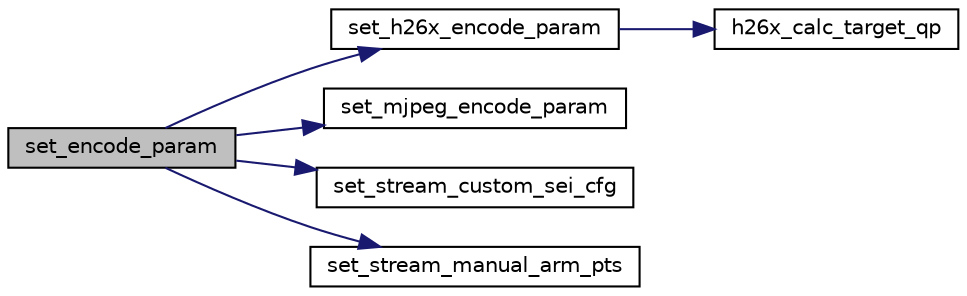 digraph "set_encode_param"
{
 // INTERACTIVE_SVG=YES
 // LATEX_PDF_SIZE
  bgcolor="transparent";
  edge [fontname="Helvetica",fontsize="10",labelfontname="Helvetica",labelfontsize="10"];
  node [fontname="Helvetica",fontsize="10",shape=record];
  rankdir="LR";
  Node1 [label="set_encode_param",height=0.2,width=0.4,color="black", fillcolor="grey75", style="filled", fontcolor="black",tooltip=" "];
  Node1 -> Node2 [color="midnightblue",fontsize="10",style="solid",fontname="Helvetica"];
  Node2 [label="set_h26x_encode_param",height=0.2,width=0.4,color="black",URL="$da/d30/stream__cfg_8c.html#a804a951335b3e7208db59b1f02fbd0fa",tooltip=" "];
  Node2 -> Node3 [color="midnightblue",fontsize="10",style="solid",fontname="Helvetica"];
  Node3 [label="h26x_calc_target_qp",height=0.2,width=0.4,color="black",URL="$da/d30/stream__cfg_8c.html#aa60f743adb4aecc1952a8890a501e8b4",tooltip=" "];
  Node1 -> Node4 [color="midnightblue",fontsize="10",style="solid",fontname="Helvetica"];
  Node4 [label="set_mjpeg_encode_param",height=0.2,width=0.4,color="black",URL="$da/d30/stream__cfg_8c.html#a416c46cb881e5af51ec1de1d33909598",tooltip=" "];
  Node1 -> Node5 [color="midnightblue",fontsize="10",style="solid",fontname="Helvetica"];
  Node5 [label="set_stream_custom_sei_cfg",height=0.2,width=0.4,color="black",URL="$da/d30/stream__cfg_8c.html#ab78ba0a7a8c76ed0d0726ea906f1c70c",tooltip=" "];
  Node1 -> Node6 [color="midnightblue",fontsize="10",style="solid",fontname="Helvetica"];
  Node6 [label="set_stream_manual_arm_pts",height=0.2,width=0.4,color="black",URL="$da/d30/stream__cfg_8c.html#ae92bfb3962cf15bc5d9f107776017272",tooltip=" "];
}
